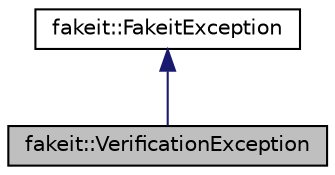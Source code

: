 digraph "fakeit::VerificationException"
{
  edge [fontname="Helvetica",fontsize="10",labelfontname="Helvetica",labelfontsize="10"];
  node [fontname="Helvetica",fontsize="10",shape=record];
  Node1 [label="fakeit::VerificationException",height=0.2,width=0.4,color="black", fillcolor="grey75", style="filled" fontcolor="black"];
  Node2 -> Node1 [dir="back",color="midnightblue",fontsize="10",style="solid",fontname="Helvetica"];
  Node2 [label="fakeit::FakeitException",height=0.2,width=0.4,color="black", fillcolor="white", style="filled",URL="$d0/d60/structfakeit_1_1FakeitException.html"];
}
